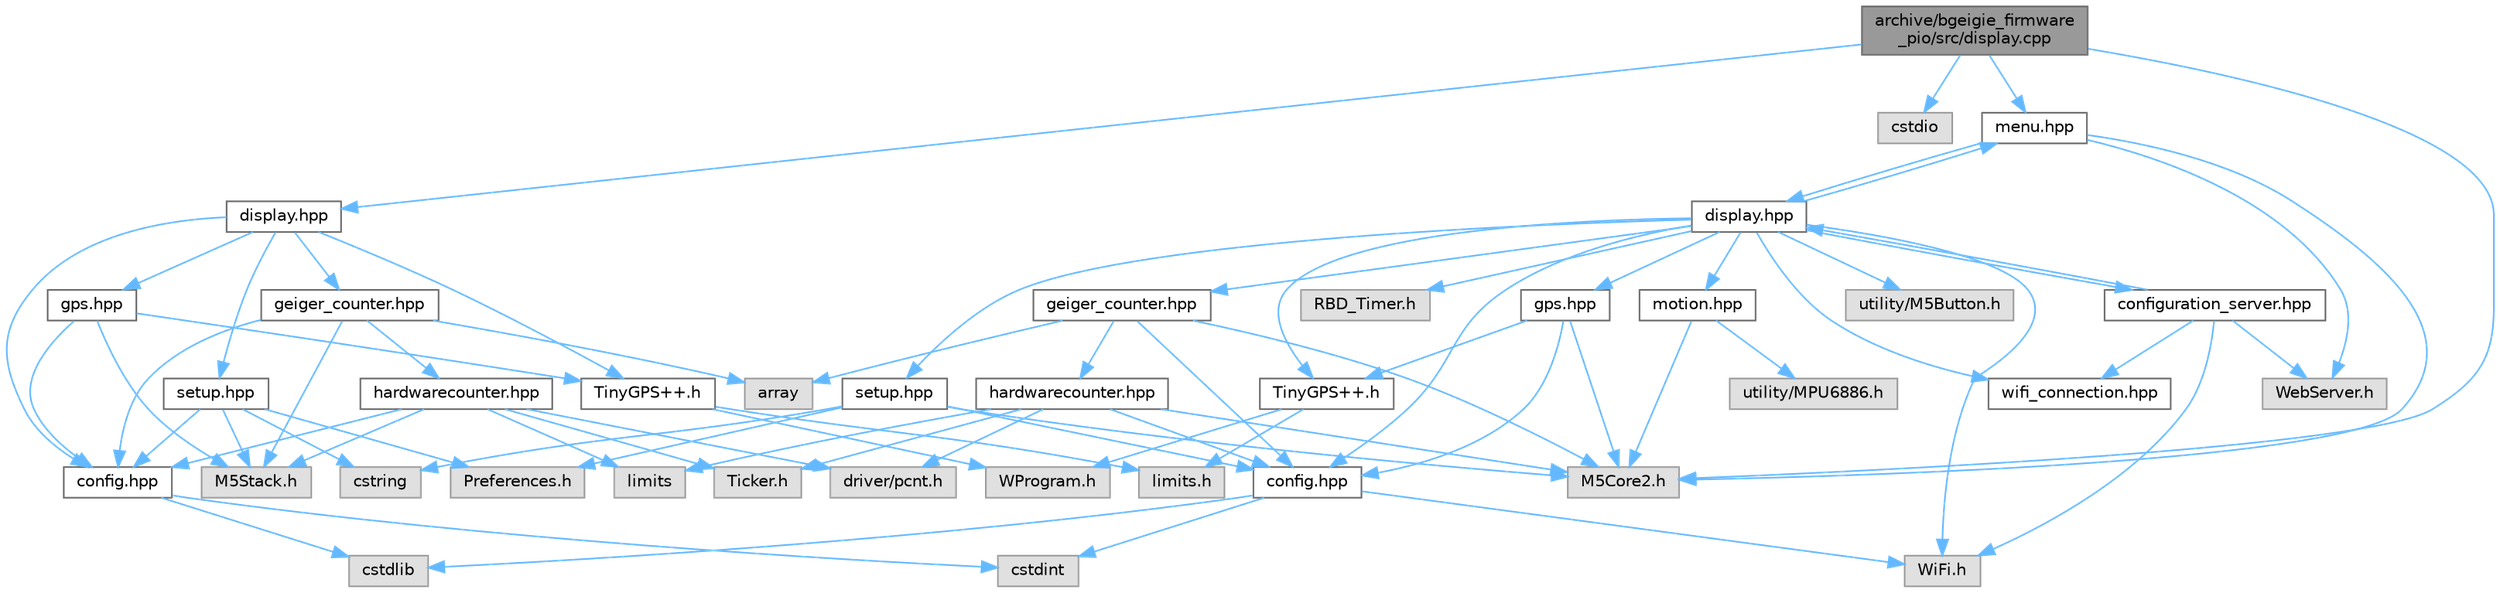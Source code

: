 digraph "archive/bgeigie_firmware_pio/src/display.cpp"
{
 // LATEX_PDF_SIZE
  bgcolor="transparent";
  edge [fontname=Helvetica,fontsize=10,labelfontname=Helvetica,labelfontsize=10];
  node [fontname=Helvetica,fontsize=10,shape=box,height=0.2,width=0.4];
  Node1 [id="Node000001",label="archive/bgeigie_firmware\l_pio/src/display.cpp",height=0.2,width=0.4,color="gray40", fillcolor="grey60", style="filled", fontcolor="black",tooltip=" "];
  Node1 -> Node2 [id="edge72_Node000001_Node000002",color="steelblue1",style="solid",tooltip=" "];
  Node2 [id="Node000002",label="M5Core2.h",height=0.2,width=0.4,color="grey60", fillcolor="#E0E0E0", style="filled",tooltip=" "];
  Node1 -> Node3 [id="edge73_Node000001_Node000003",color="steelblue1",style="solid",tooltip=" "];
  Node3 [id="Node000003",label="cstdio",height=0.2,width=0.4,color="grey60", fillcolor="#E0E0E0", style="filled",tooltip=" "];
  Node1 -> Node4 [id="edge74_Node000001_Node000004",color="steelblue1",style="solid",tooltip=" "];
  Node4 [id="Node000004",label="display.hpp",height=0.2,width=0.4,color="grey40", fillcolor="white", style="filled",URL="$src_2display_8hpp.html",tooltip=" "];
  Node4 -> Node5 [id="edge75_Node000004_Node000005",color="steelblue1",style="solid",tooltip=" "];
  Node5 [id="Node000005",label="TinyGPS++.h",height=0.2,width=0.4,color="grey40", fillcolor="white", style="filled",URL="$src_2_tiny_g_p_s_09_09_8h.html",tooltip=" "];
  Node5 -> Node6 [id="edge76_Node000005_Node000006",color="steelblue1",style="solid",tooltip=" "];
  Node6 [id="Node000006",label="WProgram.h",height=0.2,width=0.4,color="grey60", fillcolor="#E0E0E0", style="filled",tooltip=" "];
  Node5 -> Node7 [id="edge77_Node000005_Node000007",color="steelblue1",style="solid",tooltip=" "];
  Node7 [id="Node000007",label="limits.h",height=0.2,width=0.4,color="grey60", fillcolor="#E0E0E0", style="filled",tooltip=" "];
  Node4 -> Node8 [id="edge78_Node000004_Node000008",color="steelblue1",style="solid",tooltip=" "];
  Node8 [id="Node000008",label="config.hpp",height=0.2,width=0.4,color="grey40", fillcolor="white", style="filled",URL="$src_2config_8hpp.html",tooltip=" "];
  Node8 -> Node9 [id="edge79_Node000008_Node000009",color="steelblue1",style="solid",tooltip=" "];
  Node9 [id="Node000009",label="cstdint",height=0.2,width=0.4,color="grey60", fillcolor="#E0E0E0", style="filled",tooltip=" "];
  Node8 -> Node10 [id="edge80_Node000008_Node000010",color="steelblue1",style="solid",tooltip=" "];
  Node10 [id="Node000010",label="cstdlib",height=0.2,width=0.4,color="grey60", fillcolor="#E0E0E0", style="filled",tooltip=" "];
  Node4 -> Node11 [id="edge81_Node000004_Node000011",color="steelblue1",style="solid",tooltip=" "];
  Node11 [id="Node000011",label="setup.hpp",height=0.2,width=0.4,color="grey40", fillcolor="white", style="filled",URL="$src_2setup_8hpp.html",tooltip=" "];
  Node11 -> Node12 [id="edge82_Node000011_Node000012",color="steelblue1",style="solid",tooltip=" "];
  Node12 [id="Node000012",label="cstring",height=0.2,width=0.4,color="grey60", fillcolor="#E0E0E0", style="filled",tooltip=" "];
  Node11 -> Node13 [id="edge83_Node000011_Node000013",color="steelblue1",style="solid",tooltip=" "];
  Node13 [id="Node000013",label="M5Stack.h",height=0.2,width=0.4,color="grey60", fillcolor="#E0E0E0", style="filled",tooltip=" "];
  Node11 -> Node8 [id="edge84_Node000011_Node000008",color="steelblue1",style="solid",tooltip=" "];
  Node11 -> Node14 [id="edge85_Node000011_Node000014",color="steelblue1",style="solid",tooltip=" "];
  Node14 [id="Node000014",label="Preferences.h",height=0.2,width=0.4,color="grey60", fillcolor="#E0E0E0", style="filled",tooltip=" "];
  Node4 -> Node15 [id="edge86_Node000004_Node000015",color="steelblue1",style="solid",tooltip=" "];
  Node15 [id="Node000015",label="gps.hpp",height=0.2,width=0.4,color="grey40", fillcolor="white", style="filled",URL="$src_2gps_8hpp.html",tooltip=" "];
  Node15 -> Node13 [id="edge87_Node000015_Node000013",color="steelblue1",style="solid",tooltip=" "];
  Node15 -> Node5 [id="edge88_Node000015_Node000005",color="steelblue1",style="solid",tooltip=" "];
  Node15 -> Node8 [id="edge89_Node000015_Node000008",color="steelblue1",style="solid",tooltip=" "];
  Node4 -> Node16 [id="edge90_Node000004_Node000016",color="steelblue1",style="solid",tooltip=" "];
  Node16 [id="Node000016",label="geiger_counter.hpp",height=0.2,width=0.4,color="grey40", fillcolor="white", style="filled",URL="$src_2geiger__counter_8hpp.html",tooltip=" "];
  Node16 -> Node17 [id="edge91_Node000016_Node000017",color="steelblue1",style="solid",tooltip=" "];
  Node17 [id="Node000017",label="array",height=0.2,width=0.4,color="grey60", fillcolor="#E0E0E0", style="filled",tooltip=" "];
  Node16 -> Node13 [id="edge92_Node000016_Node000013",color="steelblue1",style="solid",tooltip=" "];
  Node16 -> Node8 [id="edge93_Node000016_Node000008",color="steelblue1",style="solid",tooltip=" "];
  Node16 -> Node18 [id="edge94_Node000016_Node000018",color="steelblue1",style="solid",tooltip=" "];
  Node18 [id="Node000018",label="hardwarecounter.hpp",height=0.2,width=0.4,color="grey40", fillcolor="white", style="filled",URL="$src_2hardwarecounter_8hpp.html",tooltip=" "];
  Node18 -> Node19 [id="edge95_Node000018_Node000019",color="steelblue1",style="solid",tooltip=" "];
  Node19 [id="Node000019",label="limits",height=0.2,width=0.4,color="grey60", fillcolor="#E0E0E0", style="filled",tooltip=" "];
  Node18 -> Node13 [id="edge96_Node000018_Node000013",color="steelblue1",style="solid",tooltip=" "];
  Node18 -> Node20 [id="edge97_Node000018_Node000020",color="steelblue1",style="solid",tooltip=" "];
  Node20 [id="Node000020",label="Ticker.h",height=0.2,width=0.4,color="grey60", fillcolor="#E0E0E0", style="filled",tooltip=" "];
  Node18 -> Node21 [id="edge98_Node000018_Node000021",color="steelblue1",style="solid",tooltip=" "];
  Node21 [id="Node000021",label="driver/pcnt.h",height=0.2,width=0.4,color="grey60", fillcolor="#E0E0E0", style="filled",tooltip=" "];
  Node18 -> Node8 [id="edge99_Node000018_Node000008",color="steelblue1",style="solid",tooltip=" "];
  Node1 -> Node22 [id="edge100_Node000001_Node000022",color="steelblue1",style="solid",tooltip=" "];
  Node22 [id="Node000022",label="menu.hpp",height=0.2,width=0.4,color="grey40", fillcolor="white", style="filled",URL="$menu_8hpp.html",tooltip=" "];
  Node22 -> Node2 [id="edge101_Node000022_Node000002",color="steelblue1",style="solid",tooltip=" "];
  Node22 -> Node23 [id="edge102_Node000022_Node000023",color="steelblue1",style="solid",tooltip=" "];
  Node23 [id="Node000023",label="display.hpp",height=0.2,width=0.4,color="grey40", fillcolor="white", style="filled",URL="$include_2display_8hpp.html",tooltip=" "];
  Node23 -> Node24 [id="edge103_Node000023_Node000024",color="steelblue1",style="solid",tooltip=" "];
  Node24 [id="Node000024",label="TinyGPS++.h",height=0.2,width=0.4,color="grey40", fillcolor="white", style="filled",URL="$include_2_tiny_g_p_s_09_09_8h.html",tooltip=" "];
  Node24 -> Node6 [id="edge104_Node000024_Node000006",color="steelblue1",style="solid",tooltip=" "];
  Node24 -> Node7 [id="edge105_Node000024_Node000007",color="steelblue1",style="solid",tooltip=" "];
  Node23 -> Node25 [id="edge106_Node000023_Node000025",color="steelblue1",style="solid",tooltip=" "];
  Node25 [id="Node000025",label="WiFi.h",height=0.2,width=0.4,color="grey60", fillcolor="#E0E0E0", style="filled",tooltip=" "];
  Node23 -> Node26 [id="edge107_Node000023_Node000026",color="steelblue1",style="solid",tooltip=" "];
  Node26 [id="Node000026",label="config.hpp",height=0.2,width=0.4,color="grey40", fillcolor="white", style="filled",URL="$include_2config_8hpp.html",tooltip=" "];
  Node26 -> Node9 [id="edge108_Node000026_Node000009",color="steelblue1",style="solid",tooltip=" "];
  Node26 -> Node10 [id="edge109_Node000026_Node000010",color="steelblue1",style="solid",tooltip=" "];
  Node26 -> Node25 [id="edge110_Node000026_Node000025",color="steelblue1",style="solid",tooltip=" "];
  Node23 -> Node27 [id="edge111_Node000023_Node000027",color="steelblue1",style="solid",tooltip=" "];
  Node27 [id="Node000027",label="setup.hpp",height=0.2,width=0.4,color="grey40", fillcolor="white", style="filled",URL="$include_2setup_8hpp.html",tooltip=" "];
  Node27 -> Node12 [id="edge112_Node000027_Node000012",color="steelblue1",style="solid",tooltip=" "];
  Node27 -> Node2 [id="edge113_Node000027_Node000002",color="steelblue1",style="solid",tooltip=" "];
  Node27 -> Node26 [id="edge114_Node000027_Node000026",color="steelblue1",style="solid",tooltip=" "];
  Node27 -> Node14 [id="edge115_Node000027_Node000014",color="steelblue1",style="solid",tooltip=" "];
  Node23 -> Node28 [id="edge116_Node000023_Node000028",color="steelblue1",style="solid",tooltip=" "];
  Node28 [id="Node000028",label="gps.hpp",height=0.2,width=0.4,color="grey40", fillcolor="white", style="filled",URL="$include_2gps_8hpp.html",tooltip=" "];
  Node28 -> Node2 [id="edge117_Node000028_Node000002",color="steelblue1",style="solid",tooltip=" "];
  Node28 -> Node24 [id="edge118_Node000028_Node000024",color="steelblue1",style="solid",tooltip=" "];
  Node28 -> Node26 [id="edge119_Node000028_Node000026",color="steelblue1",style="solid",tooltip=" "];
  Node23 -> Node29 [id="edge120_Node000023_Node000029",color="steelblue1",style="solid",tooltip=" "];
  Node29 [id="Node000029",label="geiger_counter.hpp",height=0.2,width=0.4,color="grey40", fillcolor="white", style="filled",URL="$include_2geiger__counter_8hpp.html",tooltip=" "];
  Node29 -> Node17 [id="edge121_Node000029_Node000017",color="steelblue1",style="solid",tooltip=" "];
  Node29 -> Node2 [id="edge122_Node000029_Node000002",color="steelblue1",style="solid",tooltip=" "];
  Node29 -> Node26 [id="edge123_Node000029_Node000026",color="steelblue1",style="solid",tooltip=" "];
  Node29 -> Node30 [id="edge124_Node000029_Node000030",color="steelblue1",style="solid",tooltip=" "];
  Node30 [id="Node000030",label="hardwarecounter.hpp",height=0.2,width=0.4,color="grey40", fillcolor="white", style="filled",URL="$include_2hardwarecounter_8hpp.html",tooltip=" "];
  Node30 -> Node19 [id="edge125_Node000030_Node000019",color="steelblue1",style="solid",tooltip=" "];
  Node30 -> Node2 [id="edge126_Node000030_Node000002",color="steelblue1",style="solid",tooltip=" "];
  Node30 -> Node20 [id="edge127_Node000030_Node000020",color="steelblue1",style="solid",tooltip=" "];
  Node30 -> Node21 [id="edge128_Node000030_Node000021",color="steelblue1",style="solid",tooltip=" "];
  Node30 -> Node26 [id="edge129_Node000030_Node000026",color="steelblue1",style="solid",tooltip=" "];
  Node23 -> Node31 [id="edge130_Node000023_Node000031",color="steelblue1",style="solid",tooltip=" "];
  Node31 [id="Node000031",label="utility/M5Button.h",height=0.2,width=0.4,color="grey60", fillcolor="#E0E0E0", style="filled",tooltip=" "];
  Node23 -> Node32 [id="edge131_Node000023_Node000032",color="steelblue1",style="solid",tooltip=" "];
  Node32 [id="Node000032",label="RBD_Timer.h",height=0.2,width=0.4,color="grey60", fillcolor="#E0E0E0", style="filled",tooltip=" "];
  Node23 -> Node33 [id="edge132_Node000023_Node000033",color="steelblue1",style="solid",tooltip=" "];
  Node33 [id="Node000033",label="motion.hpp",height=0.2,width=0.4,color="grey40", fillcolor="white", style="filled",URL="$motion_8hpp.html",tooltip=" "];
  Node33 -> Node2 [id="edge133_Node000033_Node000002",color="steelblue1",style="solid",tooltip=" "];
  Node33 -> Node34 [id="edge134_Node000033_Node000034",color="steelblue1",style="solid",tooltip=" "];
  Node34 [id="Node000034",label="utility/MPU6886.h",height=0.2,width=0.4,color="grey60", fillcolor="#E0E0E0", style="filled",tooltip=" "];
  Node23 -> Node22 [id="edge135_Node000023_Node000022",color="steelblue1",style="solid",tooltip=" "];
  Node23 -> Node35 [id="edge136_Node000023_Node000035",color="steelblue1",style="solid",tooltip=" "];
  Node35 [id="Node000035",label="wifi_connection.hpp",height=0.2,width=0.4,color="grey40", fillcolor="white", style="filled",URL="$wifi__connection_8hpp.html",tooltip=" "];
  Node23 -> Node36 [id="edge137_Node000023_Node000036",color="steelblue1",style="solid",tooltip=" "];
  Node36 [id="Node000036",label="configuration_server.hpp",height=0.2,width=0.4,color="grey40", fillcolor="white", style="filled",URL="$configuration__server_8hpp.html",tooltip=" "];
  Node36 -> Node25 [id="edge138_Node000036_Node000025",color="steelblue1",style="solid",tooltip=" "];
  Node36 -> Node37 [id="edge139_Node000036_Node000037",color="steelblue1",style="solid",tooltip=" "];
  Node37 [id="Node000037",label="WebServer.h",height=0.2,width=0.4,color="grey60", fillcolor="#E0E0E0", style="filled",tooltip=" "];
  Node36 -> Node23 [id="edge140_Node000036_Node000023",color="steelblue1",style="solid",tooltip=" "];
  Node36 -> Node35 [id="edge141_Node000036_Node000035",color="steelblue1",style="solid",tooltip=" "];
  Node22 -> Node37 [id="edge142_Node000022_Node000037",color="steelblue1",style="solid",tooltip=" "];
}
